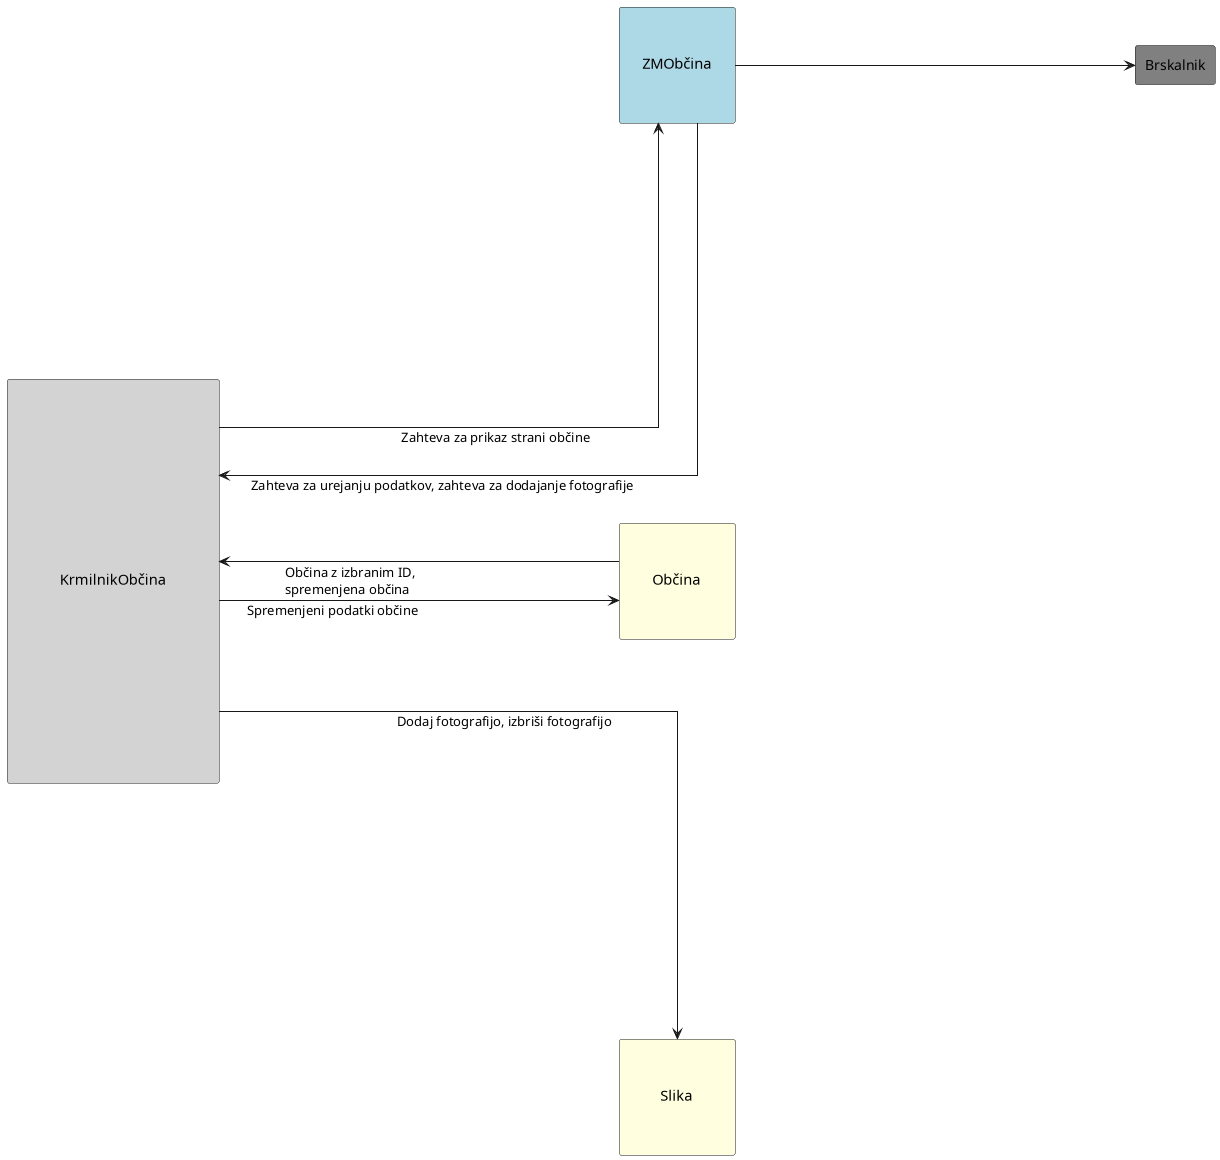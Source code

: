 @startuml
skinparam linetype ortho
skinparam nodesep 400
skinparam ranksep 400
left to right direction
 
agent KrmilnikObcina #lightGray [
{{
digraph G {
graph [pad=0]
n [fillcolor=lightGray style=filled margin=0 height=4 width=2 shape=plaintext fontname="SansSerif" fontsize=11 label="KrmilnikObčina"]
}
}}
]
 
agent StranObcina #lightBlue [
{{
digraph G {
graph [pad=0]
n [fillcolor=lightBlue style=filled margin=0 height=1.0 width=1.0 shape=plaintext fontname="SansSerif" fontsize=11 label="ZMObčina"]
}
}}
]

agent Obcina #lightYellow [
{{
digraph G {
graph [pad=0]
n [fillcolor=lightYellow style=filled margin=0 height=1.0 width=1.0 shape=plaintext fontname="SansSerif" fontsize=11 label="Občina"]
}
}}
]

agent Slika #lightYellow [
{{
digraph G {
graph [pad=0]
n [fillcolor=lightYellow style=filled margin=0 height=1.0 width=1.0 shape=plaintext fontname="SansSerif" fontsize=11 label="Slika"]
}
}}
]

agent Brskalnik #808080

KrmilnikObcina --> StranObcina : Zahteva za prikaz strani občine
StranObcina --> KrmilnikObcina : Zahteva za urejanju podatkov, zahteva za dodajanje fotografije
Obcina --> KrmilnikObcina : Občina z izbranim ID, \lspremenjena občina
KrmilnikObcina --> Obcina : Spremenjeni podatki občine

KrmilnikObcina --> Slika : Dodaj fotografijo, izbriši fotografijo

StranObcina --> Brskalnik
@enduml